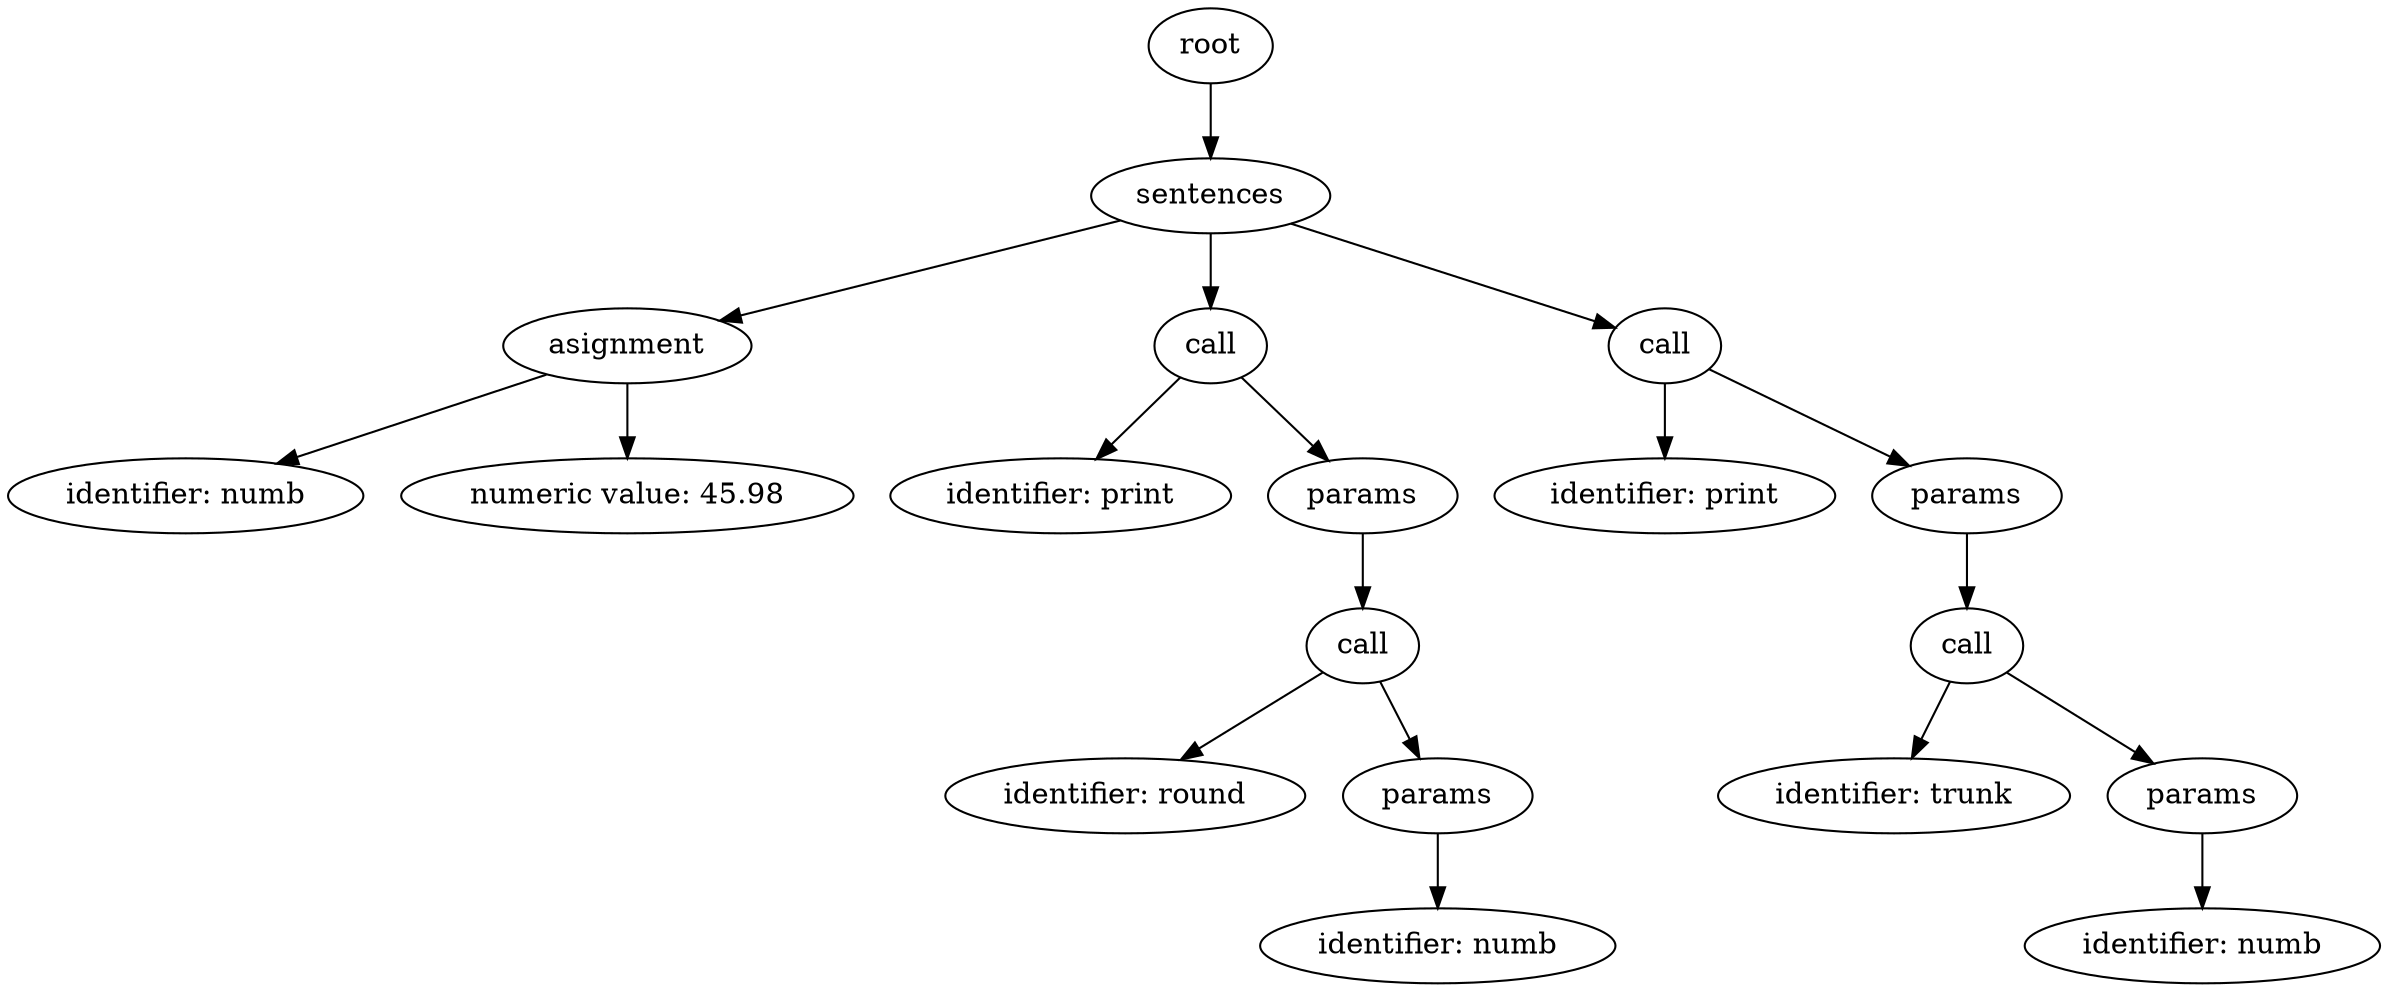digraph G{nodo0[label="root"];
node1[label="sentences"];
nodo0->node1;
node2[label="asignment"];
node1->node2;
node3[label="identifier: numb"];
node2->node3;
node4[label="numeric value: 45.98"];
node2->node4;
node5[label="call"];
node1->node5;
node6[label="identifier: print"];
node5->node6;
node7[label="params"];
node5->node7;
node8[label="call"];
node7->node8;
node9[label="identifier: round"];
node8->node9;
node10[label="params"];
node8->node10;
node11[label="identifier: numb"];
node10->node11;
node12[label="call"];
node1->node12;
node13[label="identifier: print"];
node12->node13;
node14[label="params"];
node12->node14;
node15[label="call"];
node14->node15;
node16[label="identifier: trunk"];
node15->node16;
node17[label="params"];
node15->node17;
node18[label="identifier: numb"];
node17->node18;
}